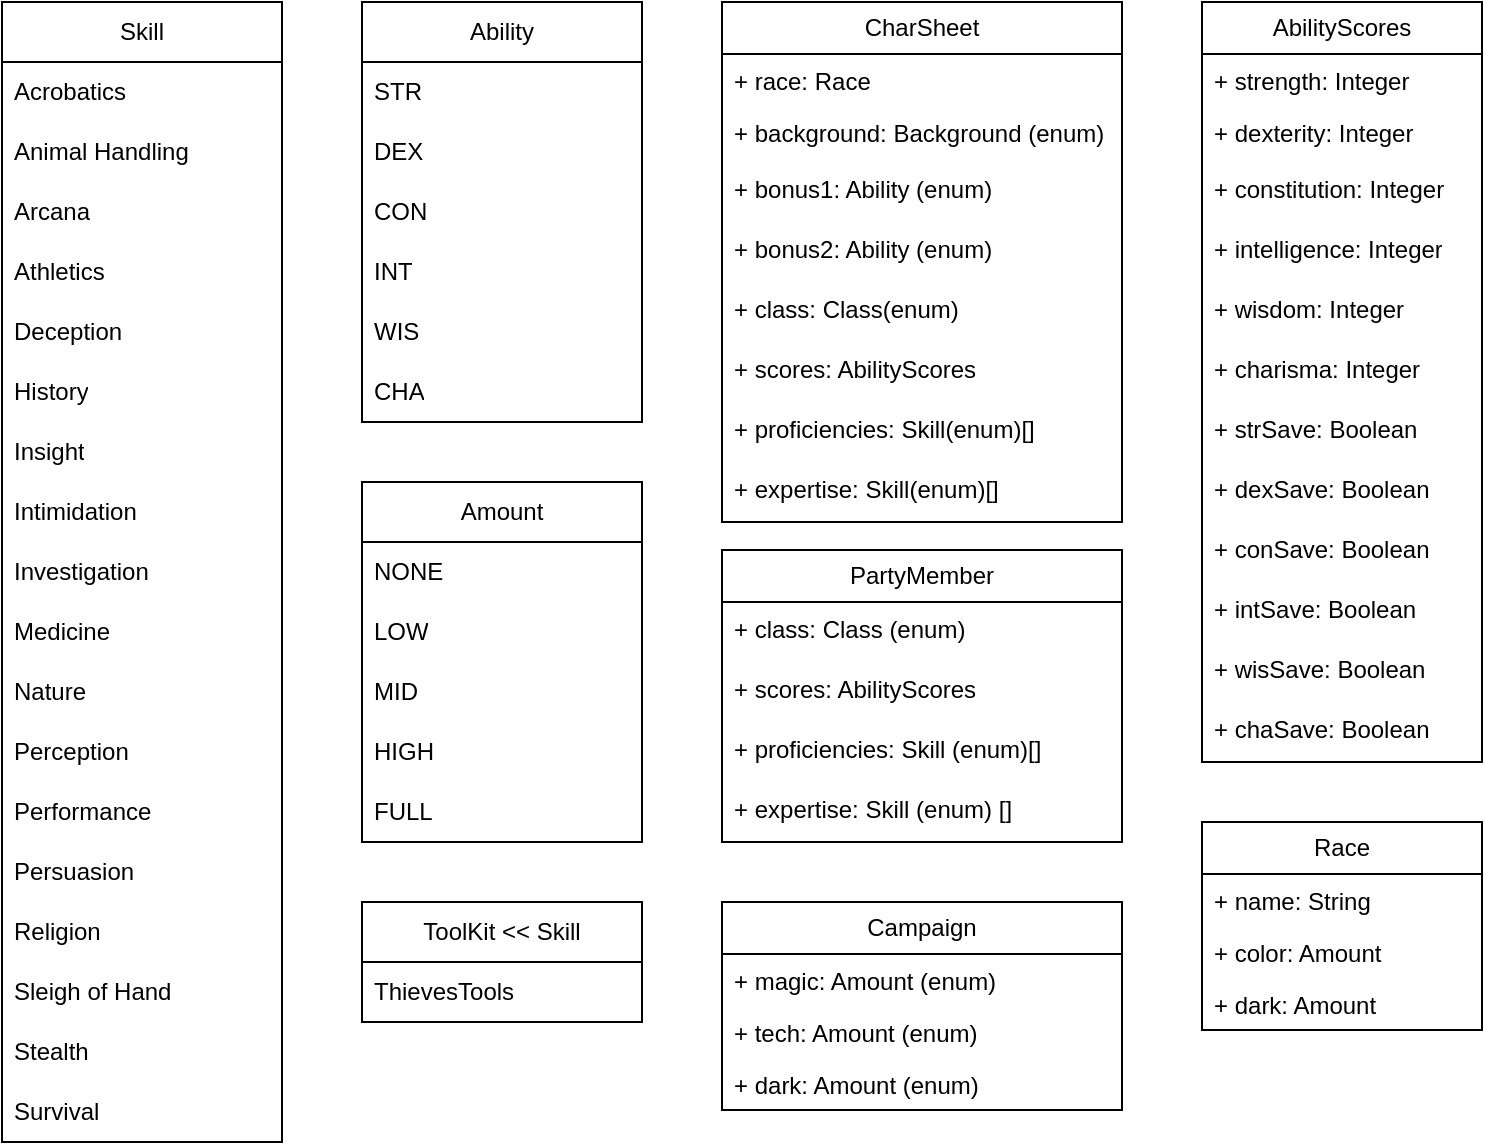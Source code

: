 <mxfile version="21.2.7" type="device">
  <diagram name="Page-1" id="T_AF2yhYYlHUSVimvsOd">
    <mxGraphModel dx="1970" dy="1542" grid="1" gridSize="10" guides="1" tooltips="1" connect="1" arrows="1" fold="1" page="1" pageScale="1" pageWidth="850" pageHeight="1100" math="0" shadow="0">
      <root>
        <mxCell id="0" />
        <mxCell id="1" parent="0" />
        <mxCell id="jQdSthhZ-rdvwAzak8yk-1" value="CharSheet" style="swimlane;fontStyle=0;childLayout=stackLayout;horizontal=1;startSize=26;fillColor=none;horizontalStack=0;resizeParent=1;resizeParentMax=0;resizeLast=0;collapsible=1;marginBottom=0;whiteSpace=wrap;html=1;" vertex="1" parent="1">
          <mxGeometry x="350" y="-100" width="200" height="260" as="geometry" />
        </mxCell>
        <mxCell id="jQdSthhZ-rdvwAzak8yk-2" value="+ race: Race" style="text;strokeColor=none;fillColor=none;align=left;verticalAlign=top;spacingLeft=4;spacingRight=4;overflow=hidden;rotatable=0;points=[[0,0.5],[1,0.5]];portConstraint=eastwest;whiteSpace=wrap;html=1;" vertex="1" parent="jQdSthhZ-rdvwAzak8yk-1">
          <mxGeometry y="26" width="200" height="26" as="geometry" />
        </mxCell>
        <mxCell id="jQdSthhZ-rdvwAzak8yk-3" value="+ background: Background (enum)" style="text;strokeColor=none;fillColor=none;align=left;verticalAlign=top;spacingLeft=4;spacingRight=4;overflow=hidden;rotatable=0;points=[[0,0.5],[1,0.5]];portConstraint=eastwest;whiteSpace=wrap;html=1;" vertex="1" parent="jQdSthhZ-rdvwAzak8yk-1">
          <mxGeometry y="52" width="200" height="28" as="geometry" />
        </mxCell>
        <mxCell id="jQdSthhZ-rdvwAzak8yk-4" value="&lt;div&gt;+ bonus1: Ability (enum)&lt;/div&gt;" style="text;strokeColor=none;fillColor=none;align=left;verticalAlign=top;spacingLeft=4;spacingRight=4;overflow=hidden;rotatable=0;points=[[0,0.5],[1,0.5]];portConstraint=eastwest;whiteSpace=wrap;html=1;" vertex="1" parent="jQdSthhZ-rdvwAzak8yk-1">
          <mxGeometry y="80" width="200" height="30" as="geometry" />
        </mxCell>
        <mxCell id="jQdSthhZ-rdvwAzak8yk-5" value="&lt;div&gt;+ bonus2: Ability (enum)&lt;/div&gt;" style="text;strokeColor=none;fillColor=none;align=left;verticalAlign=top;spacingLeft=4;spacingRight=4;overflow=hidden;rotatable=0;points=[[0,0.5],[1,0.5]];portConstraint=eastwest;whiteSpace=wrap;html=1;" vertex="1" parent="jQdSthhZ-rdvwAzak8yk-1">
          <mxGeometry y="110" width="200" height="30" as="geometry" />
        </mxCell>
        <mxCell id="jQdSthhZ-rdvwAzak8yk-6" value="&lt;div&gt;+ class: Class(enum)&lt;/div&gt;" style="text;strokeColor=none;fillColor=none;align=left;verticalAlign=top;spacingLeft=4;spacingRight=4;overflow=hidden;rotatable=0;points=[[0,0.5],[1,0.5]];portConstraint=eastwest;whiteSpace=wrap;html=1;" vertex="1" parent="jQdSthhZ-rdvwAzak8yk-1">
          <mxGeometry y="140" width="200" height="30" as="geometry" />
        </mxCell>
        <mxCell id="jQdSthhZ-rdvwAzak8yk-7" value="&lt;div&gt;+ scores: AbilityScores&lt;/div&gt;" style="text;strokeColor=none;fillColor=none;align=left;verticalAlign=top;spacingLeft=4;spacingRight=4;overflow=hidden;rotatable=0;points=[[0,0.5],[1,0.5]];portConstraint=eastwest;whiteSpace=wrap;html=1;" vertex="1" parent="jQdSthhZ-rdvwAzak8yk-1">
          <mxGeometry y="170" width="200" height="30" as="geometry" />
        </mxCell>
        <mxCell id="jQdSthhZ-rdvwAzak8yk-8" value="&lt;div&gt;+ proficiencies: Skill(enum)[]&lt;/div&gt;" style="text;strokeColor=none;fillColor=none;align=left;verticalAlign=top;spacingLeft=4;spacingRight=4;overflow=hidden;rotatable=0;points=[[0,0.5],[1,0.5]];portConstraint=eastwest;whiteSpace=wrap;html=1;" vertex="1" parent="jQdSthhZ-rdvwAzak8yk-1">
          <mxGeometry y="200" width="200" height="30" as="geometry" />
        </mxCell>
        <mxCell id="jQdSthhZ-rdvwAzak8yk-9" value="&lt;div&gt;+ expertise: Skill(enum)[]&lt;/div&gt;" style="text;strokeColor=none;fillColor=none;align=left;verticalAlign=top;spacingLeft=4;spacingRight=4;overflow=hidden;rotatable=0;points=[[0,0.5],[1,0.5]];portConstraint=eastwest;whiteSpace=wrap;html=1;" vertex="1" parent="jQdSthhZ-rdvwAzak8yk-1">
          <mxGeometry y="230" width="200" height="30" as="geometry" />
        </mxCell>
        <mxCell id="jQdSthhZ-rdvwAzak8yk-10" value="Ability" style="swimlane;fontStyle=0;childLayout=stackLayout;horizontal=1;startSize=30;horizontalStack=0;resizeParent=1;resizeParentMax=0;resizeLast=0;collapsible=1;marginBottom=0;whiteSpace=wrap;html=1;" vertex="1" parent="1">
          <mxGeometry x="170" y="-100" width="140" height="210" as="geometry" />
        </mxCell>
        <mxCell id="jQdSthhZ-rdvwAzak8yk-11" value="STR" style="text;strokeColor=none;fillColor=none;align=left;verticalAlign=middle;spacingLeft=4;spacingRight=4;overflow=hidden;points=[[0,0.5],[1,0.5]];portConstraint=eastwest;rotatable=0;whiteSpace=wrap;html=1;" vertex="1" parent="jQdSthhZ-rdvwAzak8yk-10">
          <mxGeometry y="30" width="140" height="30" as="geometry" />
        </mxCell>
        <mxCell id="jQdSthhZ-rdvwAzak8yk-12" value="DEX" style="text;strokeColor=none;fillColor=none;align=left;verticalAlign=middle;spacingLeft=4;spacingRight=4;overflow=hidden;points=[[0,0.5],[1,0.5]];portConstraint=eastwest;rotatable=0;whiteSpace=wrap;html=1;" vertex="1" parent="jQdSthhZ-rdvwAzak8yk-10">
          <mxGeometry y="60" width="140" height="30" as="geometry" />
        </mxCell>
        <mxCell id="jQdSthhZ-rdvwAzak8yk-13" value="CON" style="text;strokeColor=none;fillColor=none;align=left;verticalAlign=middle;spacingLeft=4;spacingRight=4;overflow=hidden;points=[[0,0.5],[1,0.5]];portConstraint=eastwest;rotatable=0;whiteSpace=wrap;html=1;" vertex="1" parent="jQdSthhZ-rdvwAzak8yk-10">
          <mxGeometry y="90" width="140" height="30" as="geometry" />
        </mxCell>
        <mxCell id="jQdSthhZ-rdvwAzak8yk-14" value="INT" style="text;strokeColor=none;fillColor=none;align=left;verticalAlign=middle;spacingLeft=4;spacingRight=4;overflow=hidden;points=[[0,0.5],[1,0.5]];portConstraint=eastwest;rotatable=0;whiteSpace=wrap;html=1;" vertex="1" parent="jQdSthhZ-rdvwAzak8yk-10">
          <mxGeometry y="120" width="140" height="30" as="geometry" />
        </mxCell>
        <mxCell id="jQdSthhZ-rdvwAzak8yk-15" value="WIS" style="text;strokeColor=none;fillColor=none;align=left;verticalAlign=middle;spacingLeft=4;spacingRight=4;overflow=hidden;points=[[0,0.5],[1,0.5]];portConstraint=eastwest;rotatable=0;whiteSpace=wrap;html=1;" vertex="1" parent="jQdSthhZ-rdvwAzak8yk-10">
          <mxGeometry y="150" width="140" height="30" as="geometry" />
        </mxCell>
        <mxCell id="jQdSthhZ-rdvwAzak8yk-16" value="CHA" style="text;strokeColor=none;fillColor=none;align=left;verticalAlign=middle;spacingLeft=4;spacingRight=4;overflow=hidden;points=[[0,0.5],[1,0.5]];portConstraint=eastwest;rotatable=0;whiteSpace=wrap;html=1;" vertex="1" parent="jQdSthhZ-rdvwAzak8yk-10">
          <mxGeometry y="180" width="140" height="30" as="geometry" />
        </mxCell>
        <mxCell id="jQdSthhZ-rdvwAzak8yk-17" value="Skill" style="swimlane;fontStyle=0;childLayout=stackLayout;horizontal=1;startSize=30;horizontalStack=0;resizeParent=1;resizeParentMax=0;resizeLast=0;collapsible=1;marginBottom=0;whiteSpace=wrap;html=1;" vertex="1" parent="1">
          <mxGeometry x="-10" y="-100" width="140" height="570" as="geometry" />
        </mxCell>
        <mxCell id="jQdSthhZ-rdvwAzak8yk-18" value="Acrobatics&lt;span style=&quot;white-space: pre;&quot;&gt;	&lt;/span&gt;" style="text;strokeColor=none;fillColor=none;align=left;verticalAlign=middle;spacingLeft=4;spacingRight=4;overflow=hidden;points=[[0,0.5],[1,0.5]];portConstraint=eastwest;rotatable=0;whiteSpace=wrap;html=1;" vertex="1" parent="jQdSthhZ-rdvwAzak8yk-17">
          <mxGeometry y="30" width="140" height="30" as="geometry" />
        </mxCell>
        <mxCell id="jQdSthhZ-rdvwAzak8yk-20" value="Animal Handling" style="text;strokeColor=none;fillColor=none;align=left;verticalAlign=middle;spacingLeft=4;spacingRight=4;overflow=hidden;points=[[0,0.5],[1,0.5]];portConstraint=eastwest;rotatable=0;whiteSpace=wrap;html=1;" vertex="1" parent="jQdSthhZ-rdvwAzak8yk-17">
          <mxGeometry y="60" width="140" height="30" as="geometry" />
        </mxCell>
        <mxCell id="jQdSthhZ-rdvwAzak8yk-21" value="Arcana" style="text;strokeColor=none;fillColor=none;align=left;verticalAlign=middle;spacingLeft=4;spacingRight=4;overflow=hidden;points=[[0,0.5],[1,0.5]];portConstraint=eastwest;rotatable=0;whiteSpace=wrap;html=1;" vertex="1" parent="jQdSthhZ-rdvwAzak8yk-17">
          <mxGeometry y="90" width="140" height="30" as="geometry" />
        </mxCell>
        <mxCell id="jQdSthhZ-rdvwAzak8yk-19" value="Athletics" style="text;strokeColor=none;fillColor=none;align=left;verticalAlign=middle;spacingLeft=4;spacingRight=4;overflow=hidden;points=[[0,0.5],[1,0.5]];portConstraint=eastwest;rotatable=0;whiteSpace=wrap;html=1;" vertex="1" parent="jQdSthhZ-rdvwAzak8yk-17">
          <mxGeometry y="120" width="140" height="30" as="geometry" />
        </mxCell>
        <mxCell id="jQdSthhZ-rdvwAzak8yk-22" value="Deception" style="text;strokeColor=none;fillColor=none;align=left;verticalAlign=middle;spacingLeft=4;spacingRight=4;overflow=hidden;points=[[0,0.5],[1,0.5]];portConstraint=eastwest;rotatable=0;whiteSpace=wrap;html=1;" vertex="1" parent="jQdSthhZ-rdvwAzak8yk-17">
          <mxGeometry y="150" width="140" height="30" as="geometry" />
        </mxCell>
        <mxCell id="jQdSthhZ-rdvwAzak8yk-23" value="History" style="text;strokeColor=none;fillColor=none;align=left;verticalAlign=middle;spacingLeft=4;spacingRight=4;overflow=hidden;points=[[0,0.5],[1,0.5]];portConstraint=eastwest;rotatable=0;whiteSpace=wrap;html=1;" vertex="1" parent="jQdSthhZ-rdvwAzak8yk-17">
          <mxGeometry y="180" width="140" height="30" as="geometry" />
        </mxCell>
        <mxCell id="jQdSthhZ-rdvwAzak8yk-24" value="Insight" style="text;strokeColor=none;fillColor=none;align=left;verticalAlign=middle;spacingLeft=4;spacingRight=4;overflow=hidden;points=[[0,0.5],[1,0.5]];portConstraint=eastwest;rotatable=0;whiteSpace=wrap;html=1;" vertex="1" parent="jQdSthhZ-rdvwAzak8yk-17">
          <mxGeometry y="210" width="140" height="30" as="geometry" />
        </mxCell>
        <mxCell id="jQdSthhZ-rdvwAzak8yk-25" value="Intimidation" style="text;strokeColor=none;fillColor=none;align=left;verticalAlign=middle;spacingLeft=4;spacingRight=4;overflow=hidden;points=[[0,0.5],[1,0.5]];portConstraint=eastwest;rotatable=0;whiteSpace=wrap;html=1;" vertex="1" parent="jQdSthhZ-rdvwAzak8yk-17">
          <mxGeometry y="240" width="140" height="30" as="geometry" />
        </mxCell>
        <mxCell id="jQdSthhZ-rdvwAzak8yk-26" value="Investigation" style="text;strokeColor=none;fillColor=none;align=left;verticalAlign=middle;spacingLeft=4;spacingRight=4;overflow=hidden;points=[[0,0.5],[1,0.5]];portConstraint=eastwest;rotatable=0;whiteSpace=wrap;html=1;" vertex="1" parent="jQdSthhZ-rdvwAzak8yk-17">
          <mxGeometry y="270" width="140" height="30" as="geometry" />
        </mxCell>
        <mxCell id="jQdSthhZ-rdvwAzak8yk-27" value="Medicine" style="text;strokeColor=none;fillColor=none;align=left;verticalAlign=middle;spacingLeft=4;spacingRight=4;overflow=hidden;points=[[0,0.5],[1,0.5]];portConstraint=eastwest;rotatable=0;whiteSpace=wrap;html=1;" vertex="1" parent="jQdSthhZ-rdvwAzak8yk-17">
          <mxGeometry y="300" width="140" height="30" as="geometry" />
        </mxCell>
        <mxCell id="jQdSthhZ-rdvwAzak8yk-28" value="Nature" style="text;strokeColor=none;fillColor=none;align=left;verticalAlign=middle;spacingLeft=4;spacingRight=4;overflow=hidden;points=[[0,0.5],[1,0.5]];portConstraint=eastwest;rotatable=0;whiteSpace=wrap;html=1;" vertex="1" parent="jQdSthhZ-rdvwAzak8yk-17">
          <mxGeometry y="330" width="140" height="30" as="geometry" />
        </mxCell>
        <mxCell id="jQdSthhZ-rdvwAzak8yk-29" value="Perception" style="text;strokeColor=none;fillColor=none;align=left;verticalAlign=middle;spacingLeft=4;spacingRight=4;overflow=hidden;points=[[0,0.5],[1,0.5]];portConstraint=eastwest;rotatable=0;whiteSpace=wrap;html=1;" vertex="1" parent="jQdSthhZ-rdvwAzak8yk-17">
          <mxGeometry y="360" width="140" height="30" as="geometry" />
        </mxCell>
        <mxCell id="jQdSthhZ-rdvwAzak8yk-30" value="Performance" style="text;strokeColor=none;fillColor=none;align=left;verticalAlign=middle;spacingLeft=4;spacingRight=4;overflow=hidden;points=[[0,0.5],[1,0.5]];portConstraint=eastwest;rotatable=0;whiteSpace=wrap;html=1;" vertex="1" parent="jQdSthhZ-rdvwAzak8yk-17">
          <mxGeometry y="390" width="140" height="30" as="geometry" />
        </mxCell>
        <mxCell id="jQdSthhZ-rdvwAzak8yk-31" value="Persuasion" style="text;strokeColor=none;fillColor=none;align=left;verticalAlign=middle;spacingLeft=4;spacingRight=4;overflow=hidden;points=[[0,0.5],[1,0.5]];portConstraint=eastwest;rotatable=0;whiteSpace=wrap;html=1;" vertex="1" parent="jQdSthhZ-rdvwAzak8yk-17">
          <mxGeometry y="420" width="140" height="30" as="geometry" />
        </mxCell>
        <mxCell id="jQdSthhZ-rdvwAzak8yk-32" value="Religion" style="text;strokeColor=none;fillColor=none;align=left;verticalAlign=middle;spacingLeft=4;spacingRight=4;overflow=hidden;points=[[0,0.5],[1,0.5]];portConstraint=eastwest;rotatable=0;whiteSpace=wrap;html=1;" vertex="1" parent="jQdSthhZ-rdvwAzak8yk-17">
          <mxGeometry y="450" width="140" height="30" as="geometry" />
        </mxCell>
        <mxCell id="jQdSthhZ-rdvwAzak8yk-33" value="Sleigh of Hand" style="text;strokeColor=none;fillColor=none;align=left;verticalAlign=middle;spacingLeft=4;spacingRight=4;overflow=hidden;points=[[0,0.5],[1,0.5]];portConstraint=eastwest;rotatable=0;whiteSpace=wrap;html=1;" vertex="1" parent="jQdSthhZ-rdvwAzak8yk-17">
          <mxGeometry y="480" width="140" height="30" as="geometry" />
        </mxCell>
        <mxCell id="jQdSthhZ-rdvwAzak8yk-34" value="Stealth" style="text;strokeColor=none;fillColor=none;align=left;verticalAlign=middle;spacingLeft=4;spacingRight=4;overflow=hidden;points=[[0,0.5],[1,0.5]];portConstraint=eastwest;rotatable=0;whiteSpace=wrap;html=1;" vertex="1" parent="jQdSthhZ-rdvwAzak8yk-17">
          <mxGeometry y="510" width="140" height="30" as="geometry" />
        </mxCell>
        <mxCell id="jQdSthhZ-rdvwAzak8yk-35" value="&lt;div&gt;Survival&lt;/div&gt;" style="text;strokeColor=none;fillColor=none;align=left;verticalAlign=middle;spacingLeft=4;spacingRight=4;overflow=hidden;points=[[0,0.5],[1,0.5]];portConstraint=eastwest;rotatable=0;whiteSpace=wrap;html=1;" vertex="1" parent="jQdSthhZ-rdvwAzak8yk-17">
          <mxGeometry y="540" width="140" height="30" as="geometry" />
        </mxCell>
        <mxCell id="jQdSthhZ-rdvwAzak8yk-37" value="AbilityScores" style="swimlane;fontStyle=0;childLayout=stackLayout;horizontal=1;startSize=26;fillColor=none;horizontalStack=0;resizeParent=1;resizeParentMax=0;resizeLast=0;collapsible=1;marginBottom=0;whiteSpace=wrap;html=1;" vertex="1" parent="1">
          <mxGeometry x="590" y="-100" width="140" height="380" as="geometry" />
        </mxCell>
        <mxCell id="jQdSthhZ-rdvwAzak8yk-38" value="+ strength: Integer" style="text;strokeColor=none;fillColor=none;align=left;verticalAlign=top;spacingLeft=4;spacingRight=4;overflow=hidden;rotatable=0;points=[[0,0.5],[1,0.5]];portConstraint=eastwest;whiteSpace=wrap;html=1;" vertex="1" parent="jQdSthhZ-rdvwAzak8yk-37">
          <mxGeometry y="26" width="140" height="26" as="geometry" />
        </mxCell>
        <mxCell id="jQdSthhZ-rdvwAzak8yk-39" value="+ dexterity: Integer" style="text;strokeColor=none;fillColor=none;align=left;verticalAlign=top;spacingLeft=4;spacingRight=4;overflow=hidden;rotatable=0;points=[[0,0.5],[1,0.5]];portConstraint=eastwest;whiteSpace=wrap;html=1;" vertex="1" parent="jQdSthhZ-rdvwAzak8yk-37">
          <mxGeometry y="52" width="140" height="28" as="geometry" />
        </mxCell>
        <mxCell id="jQdSthhZ-rdvwAzak8yk-40" value="&lt;div&gt;+ constitution: Integer&lt;/div&gt;" style="text;strokeColor=none;fillColor=none;align=left;verticalAlign=top;spacingLeft=4;spacingRight=4;overflow=hidden;rotatable=0;points=[[0,0.5],[1,0.5]];portConstraint=eastwest;whiteSpace=wrap;html=1;" vertex="1" parent="jQdSthhZ-rdvwAzak8yk-37">
          <mxGeometry y="80" width="140" height="30" as="geometry" />
        </mxCell>
        <mxCell id="jQdSthhZ-rdvwAzak8yk-41" value="+ intelligence: Integer" style="text;strokeColor=none;fillColor=none;align=left;verticalAlign=top;spacingLeft=4;spacingRight=4;overflow=hidden;rotatable=0;points=[[0,0.5],[1,0.5]];portConstraint=eastwest;whiteSpace=wrap;html=1;" vertex="1" parent="jQdSthhZ-rdvwAzak8yk-37">
          <mxGeometry y="110" width="140" height="30" as="geometry" />
        </mxCell>
        <mxCell id="jQdSthhZ-rdvwAzak8yk-42" value="+ wisdom: Integer" style="text;strokeColor=none;fillColor=none;align=left;verticalAlign=top;spacingLeft=4;spacingRight=4;overflow=hidden;rotatable=0;points=[[0,0.5],[1,0.5]];portConstraint=eastwest;whiteSpace=wrap;html=1;" vertex="1" parent="jQdSthhZ-rdvwAzak8yk-37">
          <mxGeometry y="140" width="140" height="30" as="geometry" />
        </mxCell>
        <mxCell id="jQdSthhZ-rdvwAzak8yk-43" value="+ charisma: Integer" style="text;strokeColor=none;fillColor=none;align=left;verticalAlign=top;spacingLeft=4;spacingRight=4;overflow=hidden;rotatable=0;points=[[0,0.5],[1,0.5]];portConstraint=eastwest;whiteSpace=wrap;html=1;" vertex="1" parent="jQdSthhZ-rdvwAzak8yk-37">
          <mxGeometry y="170" width="140" height="30" as="geometry" />
        </mxCell>
        <mxCell id="jQdSthhZ-rdvwAzak8yk-44" value="&lt;div&gt;+ strSave: Boolean&lt;br&gt;&lt;/div&gt;" style="text;strokeColor=none;fillColor=none;align=left;verticalAlign=top;spacingLeft=4;spacingRight=4;overflow=hidden;rotatable=0;points=[[0,0.5],[1,0.5]];portConstraint=eastwest;whiteSpace=wrap;html=1;" vertex="1" parent="jQdSthhZ-rdvwAzak8yk-37">
          <mxGeometry y="200" width="140" height="30" as="geometry" />
        </mxCell>
        <mxCell id="jQdSthhZ-rdvwAzak8yk-45" value="&lt;div&gt;+ dexSave: Boolean&lt;br&gt;&lt;/div&gt;" style="text;strokeColor=none;fillColor=none;align=left;verticalAlign=top;spacingLeft=4;spacingRight=4;overflow=hidden;rotatable=0;points=[[0,0.5],[1,0.5]];portConstraint=eastwest;whiteSpace=wrap;html=1;" vertex="1" parent="jQdSthhZ-rdvwAzak8yk-37">
          <mxGeometry y="230" width="140" height="30" as="geometry" />
        </mxCell>
        <mxCell id="jQdSthhZ-rdvwAzak8yk-53" value="&lt;div&gt;+ conSave: Boolean&lt;br&gt;&lt;/div&gt;" style="text;strokeColor=none;fillColor=none;align=left;verticalAlign=top;spacingLeft=4;spacingRight=4;overflow=hidden;rotatable=0;points=[[0,0.5],[1,0.5]];portConstraint=eastwest;whiteSpace=wrap;html=1;" vertex="1" parent="jQdSthhZ-rdvwAzak8yk-37">
          <mxGeometry y="260" width="140" height="30" as="geometry" />
        </mxCell>
        <mxCell id="jQdSthhZ-rdvwAzak8yk-54" value="&lt;div&gt;+ intSave: Boolean&lt;br&gt;&lt;/div&gt;" style="text;strokeColor=none;fillColor=none;align=left;verticalAlign=top;spacingLeft=4;spacingRight=4;overflow=hidden;rotatable=0;points=[[0,0.5],[1,0.5]];portConstraint=eastwest;whiteSpace=wrap;html=1;" vertex="1" parent="jQdSthhZ-rdvwAzak8yk-37">
          <mxGeometry y="290" width="140" height="30" as="geometry" />
        </mxCell>
        <mxCell id="jQdSthhZ-rdvwAzak8yk-55" value="&lt;div&gt;+ wisSave: Boolean&lt;br&gt;&lt;/div&gt;" style="text;strokeColor=none;fillColor=none;align=left;verticalAlign=top;spacingLeft=4;spacingRight=4;overflow=hidden;rotatable=0;points=[[0,0.5],[1,0.5]];portConstraint=eastwest;whiteSpace=wrap;html=1;" vertex="1" parent="jQdSthhZ-rdvwAzak8yk-37">
          <mxGeometry y="320" width="140" height="30" as="geometry" />
        </mxCell>
        <mxCell id="jQdSthhZ-rdvwAzak8yk-56" value="&lt;div&gt;+ chaSave: Boolean&lt;br&gt;&lt;/div&gt;" style="text;strokeColor=none;fillColor=none;align=left;verticalAlign=top;spacingLeft=4;spacingRight=4;overflow=hidden;rotatable=0;points=[[0,0.5],[1,0.5]];portConstraint=eastwest;whiteSpace=wrap;html=1;" vertex="1" parent="jQdSthhZ-rdvwAzak8yk-37">
          <mxGeometry y="350" width="140" height="30" as="geometry" />
        </mxCell>
        <mxCell id="jQdSthhZ-rdvwAzak8yk-58" value="Amount" style="swimlane;fontStyle=0;childLayout=stackLayout;horizontal=1;startSize=30;horizontalStack=0;resizeParent=1;resizeParentMax=0;resizeLast=0;collapsible=1;marginBottom=0;whiteSpace=wrap;html=1;" vertex="1" parent="1">
          <mxGeometry x="170" y="140" width="140" height="180" as="geometry" />
        </mxCell>
        <mxCell id="jQdSthhZ-rdvwAzak8yk-59" value="NONE" style="text;strokeColor=none;fillColor=none;align=left;verticalAlign=middle;spacingLeft=4;spacingRight=4;overflow=hidden;points=[[0,0.5],[1,0.5]];portConstraint=eastwest;rotatable=0;whiteSpace=wrap;html=1;" vertex="1" parent="jQdSthhZ-rdvwAzak8yk-58">
          <mxGeometry y="30" width="140" height="30" as="geometry" />
        </mxCell>
        <mxCell id="jQdSthhZ-rdvwAzak8yk-60" value="LOW" style="text;strokeColor=none;fillColor=none;align=left;verticalAlign=middle;spacingLeft=4;spacingRight=4;overflow=hidden;points=[[0,0.5],[1,0.5]];portConstraint=eastwest;rotatable=0;whiteSpace=wrap;html=1;" vertex="1" parent="jQdSthhZ-rdvwAzak8yk-58">
          <mxGeometry y="60" width="140" height="30" as="geometry" />
        </mxCell>
        <mxCell id="jQdSthhZ-rdvwAzak8yk-61" value="MID" style="text;strokeColor=none;fillColor=none;align=left;verticalAlign=middle;spacingLeft=4;spacingRight=4;overflow=hidden;points=[[0,0.5],[1,0.5]];portConstraint=eastwest;rotatable=0;whiteSpace=wrap;html=1;" vertex="1" parent="jQdSthhZ-rdvwAzak8yk-58">
          <mxGeometry y="90" width="140" height="30" as="geometry" />
        </mxCell>
        <mxCell id="jQdSthhZ-rdvwAzak8yk-62" value="HIGH" style="text;strokeColor=none;fillColor=none;align=left;verticalAlign=middle;spacingLeft=4;spacingRight=4;overflow=hidden;points=[[0,0.5],[1,0.5]];portConstraint=eastwest;rotatable=0;whiteSpace=wrap;html=1;" vertex="1" parent="jQdSthhZ-rdvwAzak8yk-58">
          <mxGeometry y="120" width="140" height="30" as="geometry" />
        </mxCell>
        <mxCell id="jQdSthhZ-rdvwAzak8yk-63" value="FULL" style="text;strokeColor=none;fillColor=none;align=left;verticalAlign=middle;spacingLeft=4;spacingRight=4;overflow=hidden;points=[[0,0.5],[1,0.5]];portConstraint=eastwest;rotatable=0;whiteSpace=wrap;html=1;" vertex="1" parent="jQdSthhZ-rdvwAzak8yk-58">
          <mxGeometry y="150" width="140" height="30" as="geometry" />
        </mxCell>
        <mxCell id="jQdSthhZ-rdvwAzak8yk-65" value="Campaign" style="swimlane;fontStyle=0;childLayout=stackLayout;horizontal=1;startSize=26;fillColor=none;horizontalStack=0;resizeParent=1;resizeParentMax=0;resizeLast=0;collapsible=1;marginBottom=0;whiteSpace=wrap;html=1;" vertex="1" parent="1">
          <mxGeometry x="350" y="350" width="200" height="104" as="geometry" />
        </mxCell>
        <mxCell id="jQdSthhZ-rdvwAzak8yk-66" value="+ magic: Amount (enum)" style="text;strokeColor=none;fillColor=none;align=left;verticalAlign=top;spacingLeft=4;spacingRight=4;overflow=hidden;rotatable=0;points=[[0,0.5],[1,0.5]];portConstraint=eastwest;whiteSpace=wrap;html=1;" vertex="1" parent="jQdSthhZ-rdvwAzak8yk-65">
          <mxGeometry y="26" width="200" height="26" as="geometry" />
        </mxCell>
        <mxCell id="jQdSthhZ-rdvwAzak8yk-67" value="+ tech: Amount (enum)" style="text;strokeColor=none;fillColor=none;align=left;verticalAlign=top;spacingLeft=4;spacingRight=4;overflow=hidden;rotatable=0;points=[[0,0.5],[1,0.5]];portConstraint=eastwest;whiteSpace=wrap;html=1;" vertex="1" parent="jQdSthhZ-rdvwAzak8yk-65">
          <mxGeometry y="52" width="200" height="26" as="geometry" />
        </mxCell>
        <mxCell id="jQdSthhZ-rdvwAzak8yk-68" value="&lt;div&gt;+ dark: Amount (enum)&lt;/div&gt;" style="text;strokeColor=none;fillColor=none;align=left;verticalAlign=top;spacingLeft=4;spacingRight=4;overflow=hidden;rotatable=0;points=[[0,0.5],[1,0.5]];portConstraint=eastwest;whiteSpace=wrap;html=1;" vertex="1" parent="jQdSthhZ-rdvwAzak8yk-65">
          <mxGeometry y="78" width="200" height="26" as="geometry" />
        </mxCell>
        <mxCell id="jQdSthhZ-rdvwAzak8yk-69" value="Race" style="swimlane;fontStyle=0;childLayout=stackLayout;horizontal=1;startSize=26;fillColor=none;horizontalStack=0;resizeParent=1;resizeParentMax=0;resizeLast=0;collapsible=1;marginBottom=0;whiteSpace=wrap;html=1;" vertex="1" parent="1">
          <mxGeometry x="590" y="310" width="140" height="104" as="geometry" />
        </mxCell>
        <mxCell id="jQdSthhZ-rdvwAzak8yk-70" value="+ name: String" style="text;strokeColor=none;fillColor=none;align=left;verticalAlign=top;spacingLeft=4;spacingRight=4;overflow=hidden;rotatable=0;points=[[0,0.5],[1,0.5]];portConstraint=eastwest;whiteSpace=wrap;html=1;" vertex="1" parent="jQdSthhZ-rdvwAzak8yk-69">
          <mxGeometry y="26" width="140" height="26" as="geometry" />
        </mxCell>
        <mxCell id="jQdSthhZ-rdvwAzak8yk-71" value="+ color: Amount" style="text;strokeColor=none;fillColor=none;align=left;verticalAlign=top;spacingLeft=4;spacingRight=4;overflow=hidden;rotatable=0;points=[[0,0.5],[1,0.5]];portConstraint=eastwest;whiteSpace=wrap;html=1;" vertex="1" parent="jQdSthhZ-rdvwAzak8yk-69">
          <mxGeometry y="52" width="140" height="26" as="geometry" />
        </mxCell>
        <mxCell id="jQdSthhZ-rdvwAzak8yk-72" value="+ dark: Amount" style="text;strokeColor=none;fillColor=none;align=left;verticalAlign=top;spacingLeft=4;spacingRight=4;overflow=hidden;rotatable=0;points=[[0,0.5],[1,0.5]];portConstraint=eastwest;whiteSpace=wrap;html=1;" vertex="1" parent="jQdSthhZ-rdvwAzak8yk-69">
          <mxGeometry y="78" width="140" height="26" as="geometry" />
        </mxCell>
        <mxCell id="jQdSthhZ-rdvwAzak8yk-73" value="PartyMember" style="swimlane;fontStyle=0;childLayout=stackLayout;horizontal=1;startSize=26;fillColor=none;horizontalStack=0;resizeParent=1;resizeParentMax=0;resizeLast=0;collapsible=1;marginBottom=0;whiteSpace=wrap;html=1;" vertex="1" parent="1">
          <mxGeometry x="350" y="174" width="200" height="146" as="geometry" />
        </mxCell>
        <mxCell id="jQdSthhZ-rdvwAzak8yk-78" value="&lt;div&gt;+ class: Class (enum)&lt;/div&gt;" style="text;strokeColor=none;fillColor=none;align=left;verticalAlign=top;spacingLeft=4;spacingRight=4;overflow=hidden;rotatable=0;points=[[0,0.5],[1,0.5]];portConstraint=eastwest;whiteSpace=wrap;html=1;" vertex="1" parent="jQdSthhZ-rdvwAzak8yk-73">
          <mxGeometry y="26" width="200" height="30" as="geometry" />
        </mxCell>
        <mxCell id="jQdSthhZ-rdvwAzak8yk-79" value="&lt;div&gt;+ scores: AbilityScores&lt;/div&gt;" style="text;strokeColor=none;fillColor=none;align=left;verticalAlign=top;spacingLeft=4;spacingRight=4;overflow=hidden;rotatable=0;points=[[0,0.5],[1,0.5]];portConstraint=eastwest;whiteSpace=wrap;html=1;" vertex="1" parent="jQdSthhZ-rdvwAzak8yk-73">
          <mxGeometry y="56" width="200" height="30" as="geometry" />
        </mxCell>
        <mxCell id="jQdSthhZ-rdvwAzak8yk-80" value="&lt;div&gt;+ proficiencies: Skill (enum)[]&lt;/div&gt;&lt;div&gt;&lt;br&gt;&lt;/div&gt;" style="text;strokeColor=none;fillColor=none;align=left;verticalAlign=top;spacingLeft=4;spacingRight=4;overflow=hidden;rotatable=0;points=[[0,0.5],[1,0.5]];portConstraint=eastwest;whiteSpace=wrap;html=1;" vertex="1" parent="jQdSthhZ-rdvwAzak8yk-73">
          <mxGeometry y="86" width="200" height="30" as="geometry" />
        </mxCell>
        <mxCell id="jQdSthhZ-rdvwAzak8yk-81" value="&lt;div&gt;+ expertise: Skill (enum) []&lt;/div&gt;" style="text;strokeColor=none;fillColor=none;align=left;verticalAlign=top;spacingLeft=4;spacingRight=4;overflow=hidden;rotatable=0;points=[[0,0.5],[1,0.5]];portConstraint=eastwest;whiteSpace=wrap;html=1;" vertex="1" parent="jQdSthhZ-rdvwAzak8yk-73">
          <mxGeometry y="116" width="200" height="30" as="geometry" />
        </mxCell>
        <mxCell id="jQdSthhZ-rdvwAzak8yk-83" value="&lt;div&gt;ToolKit &amp;lt;&amp;lt; Skill&lt;/div&gt;" style="swimlane;fontStyle=0;childLayout=stackLayout;horizontal=1;startSize=30;horizontalStack=0;resizeParent=1;resizeParentMax=0;resizeLast=0;collapsible=1;marginBottom=0;whiteSpace=wrap;html=1;" vertex="1" parent="1">
          <mxGeometry x="170" y="350" width="140" height="60" as="geometry" />
        </mxCell>
        <mxCell id="jQdSthhZ-rdvwAzak8yk-84" value="ThievesTools" style="text;strokeColor=none;fillColor=none;align=left;verticalAlign=middle;spacingLeft=4;spacingRight=4;overflow=hidden;points=[[0,0.5],[1,0.5]];portConstraint=eastwest;rotatable=0;whiteSpace=wrap;html=1;" vertex="1" parent="jQdSthhZ-rdvwAzak8yk-83">
          <mxGeometry y="30" width="140" height="30" as="geometry" />
        </mxCell>
      </root>
    </mxGraphModel>
  </diagram>
</mxfile>
